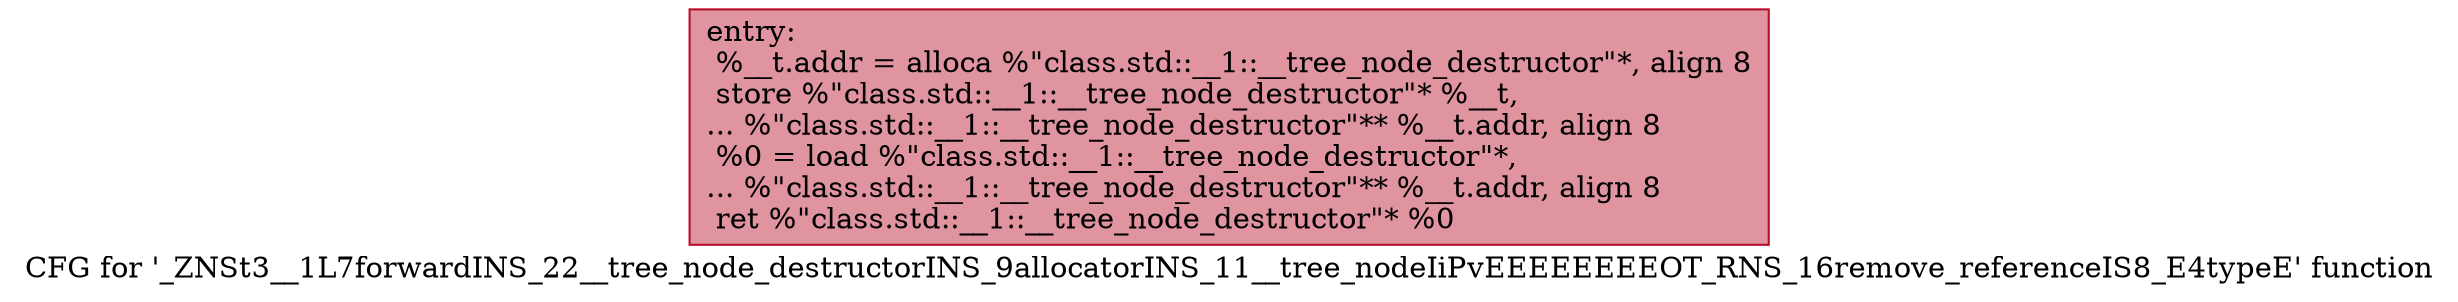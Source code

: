 digraph "CFG for '_ZNSt3__1L7forwardINS_22__tree_node_destructorINS_9allocatorINS_11__tree_nodeIiPvEEEEEEEEOT_RNS_16remove_referenceIS8_E4typeE' function" {
	label="CFG for '_ZNSt3__1L7forwardINS_22__tree_node_destructorINS_9allocatorINS_11__tree_nodeIiPvEEEEEEEEOT_RNS_16remove_referenceIS8_E4typeE' function";

	Node0x60000255e5c0 [shape=record,color="#b70d28ff", style=filled, fillcolor="#b70d2870",label="{entry:\l  %__t.addr = alloca %\"class.std::__1::__tree_node_destructor\"*, align 8\l  store %\"class.std::__1::__tree_node_destructor\"* %__t,\l... %\"class.std::__1::__tree_node_destructor\"** %__t.addr, align 8\l  %0 = load %\"class.std::__1::__tree_node_destructor\"*,\l... %\"class.std::__1::__tree_node_destructor\"** %__t.addr, align 8\l  ret %\"class.std::__1::__tree_node_destructor\"* %0\l}"];
}
